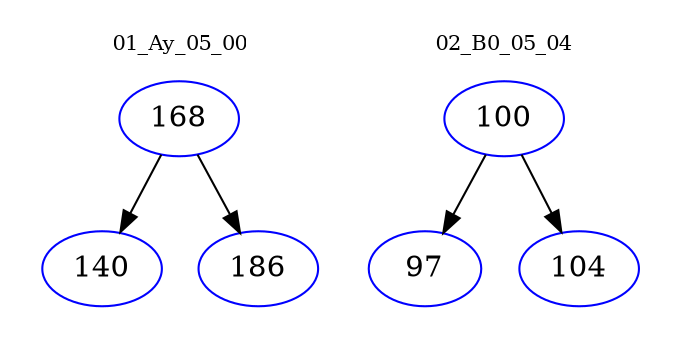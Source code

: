 digraph{
subgraph cluster_0 {
color = white
label = "01_Ay_05_00";
fontsize=10;
T0_168 [label="168", color="blue"]
T0_168 -> T0_140 [color="black"]
T0_140 [label="140", color="blue"]
T0_168 -> T0_186 [color="black"]
T0_186 [label="186", color="blue"]
}
subgraph cluster_1 {
color = white
label = "02_B0_05_04";
fontsize=10;
T1_100 [label="100", color="blue"]
T1_100 -> T1_97 [color="black"]
T1_97 [label="97", color="blue"]
T1_100 -> T1_104 [color="black"]
T1_104 [label="104", color="blue"]
}
}

